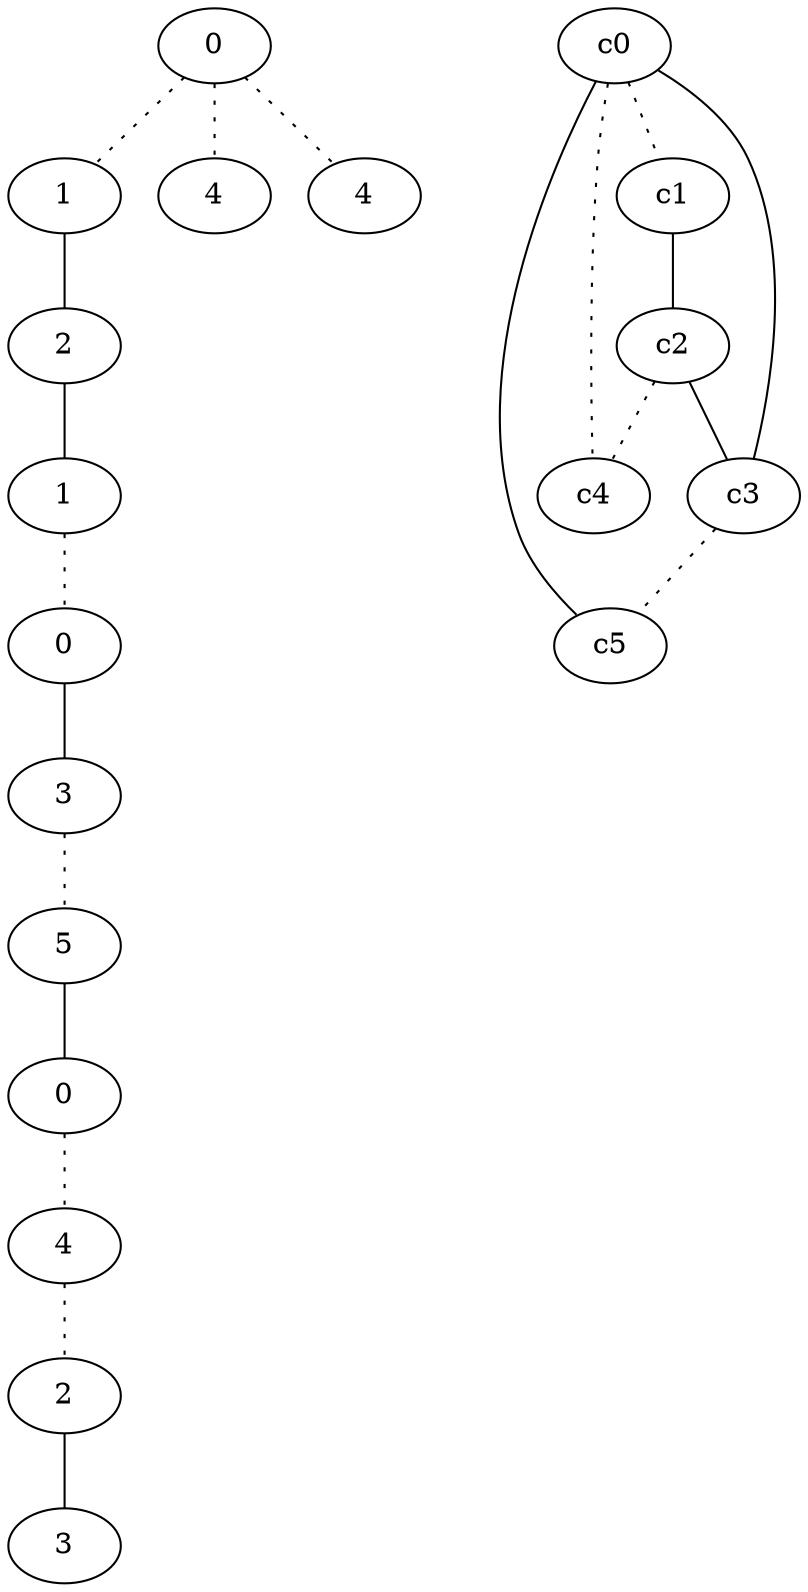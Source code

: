 graph {
a0[label=0];
a1[label=1];
a2[label=2];
a3[label=1];
a4[label=0];
a5[label=3];
a6[label=5];
a7[label=0];
a8[label=4];
a9[label=2];
a10[label=3];
a11[label=4];
a12[label=4];
a0 -- a1 [style=dotted];
a0 -- a11 [style=dotted];
a0 -- a12 [style=dotted];
a1 -- a2;
a2 -- a3;
a3 -- a4 [style=dotted];
a4 -- a5;
a5 -- a6 [style=dotted];
a6 -- a7;
a7 -- a8 [style=dotted];
a8 -- a9 [style=dotted];
a9 -- a10;
c0 -- c1 [style=dotted];
c0 -- c3;
c0 -- c4 [style=dotted];
c0 -- c5;
c1 -- c2;
c2 -- c3;
c2 -- c4 [style=dotted];
c3 -- c5 [style=dotted];
}
